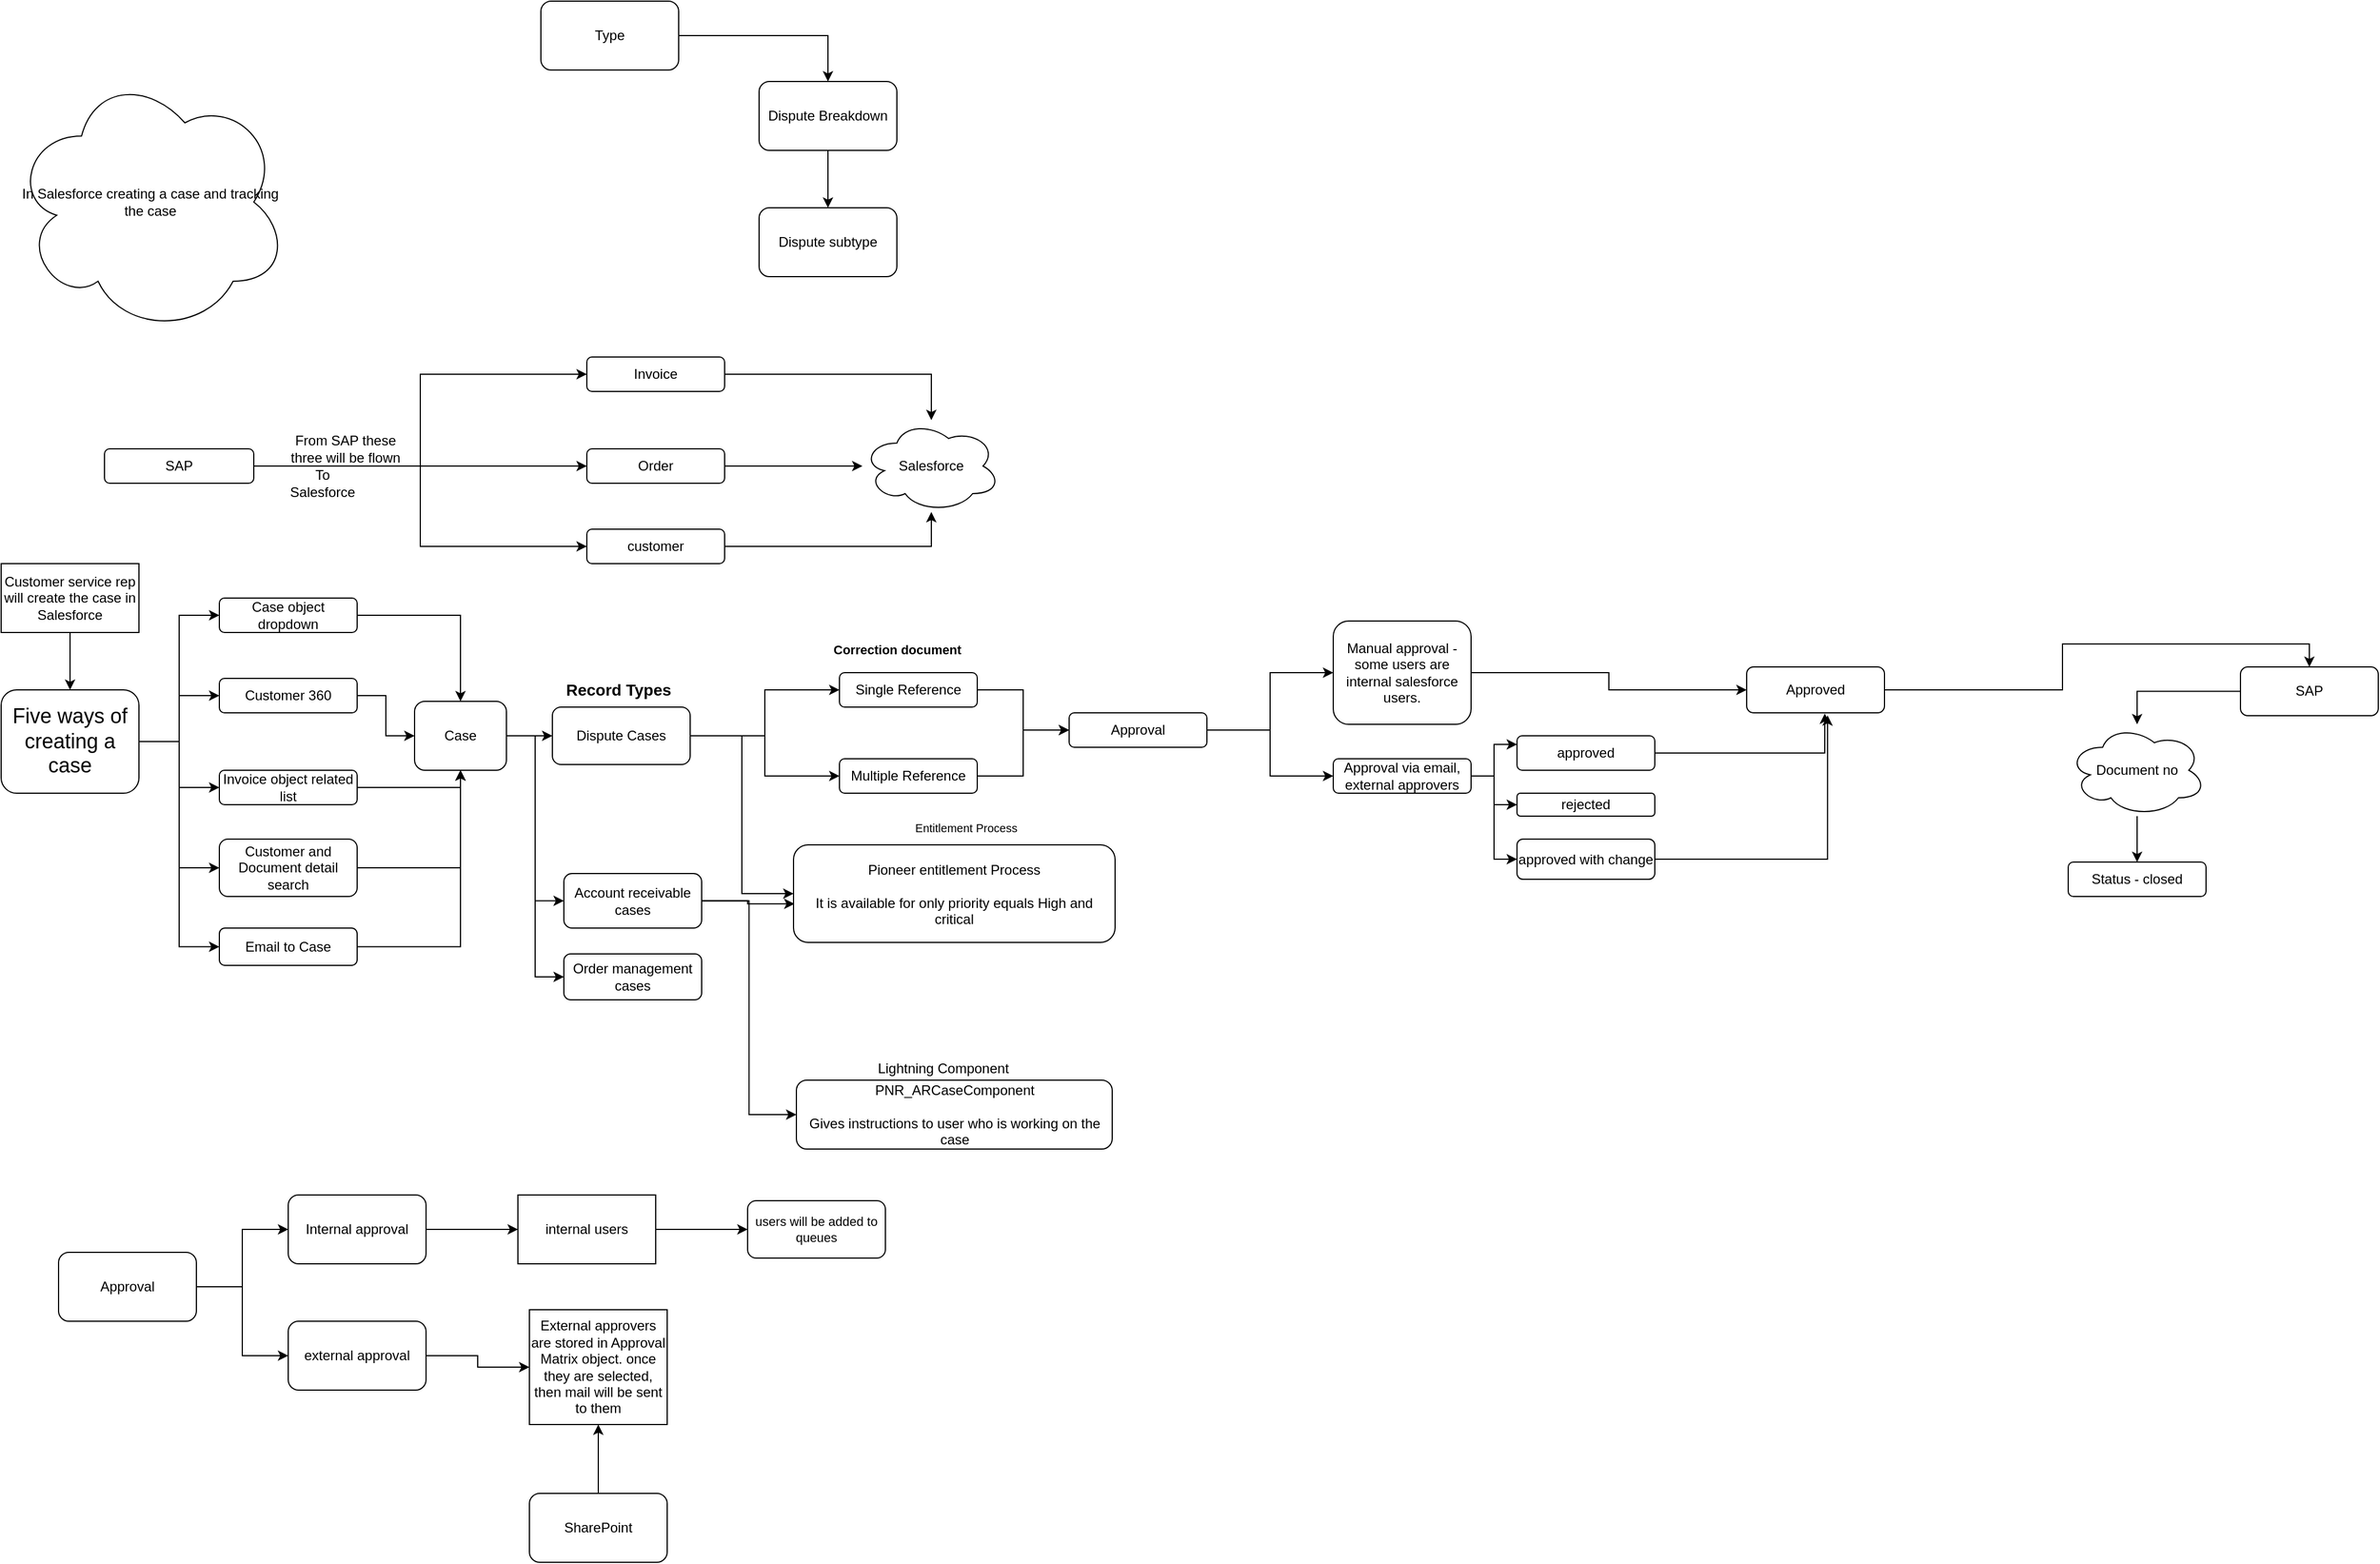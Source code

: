 <mxfile version="14.9.8" type="github">
  <diagram id="5LNyBfdkvAKp6E-nRTi8" name="Page-1">
    <mxGraphModel dx="865" dy="483" grid="1" gridSize="10" guides="1" tooltips="1" connect="1" arrows="1" fold="1" page="1" pageScale="1" pageWidth="850" pageHeight="1100" math="0" shadow="0">
      <root>
        <mxCell id="0" />
        <mxCell id="1" parent="0" />
        <mxCell id="VHlesIgi2WI2Tm7op6Ba-4" style="edgeStyle=orthogonalEdgeStyle;rounded=0;orthogonalLoop=1;jettySize=auto;html=1;entryX=0;entryY=0.5;entryDx=0;entryDy=0;" parent="1" source="VHlesIgi2WI2Tm7op6Ba-1" target="VHlesIgi2WI2Tm7op6Ba-3" edge="1">
          <mxGeometry relative="1" as="geometry" />
        </mxCell>
        <mxCell id="VHlesIgi2WI2Tm7op6Ba-5" style="edgeStyle=orthogonalEdgeStyle;rounded=0;orthogonalLoop=1;jettySize=auto;html=1;entryX=0;entryY=0.5;entryDx=0;entryDy=0;" parent="1" source="VHlesIgi2WI2Tm7op6Ba-1" target="VHlesIgi2WI2Tm7op6Ba-2" edge="1">
          <mxGeometry relative="1" as="geometry" />
        </mxCell>
        <mxCell id="sbFbfco-7BqRwjDobAlr-23" style="edgeStyle=orthogonalEdgeStyle;rounded=0;orthogonalLoop=1;jettySize=auto;html=1;entryX=0;entryY=0.5;entryDx=0;entryDy=0;fontSize=11;" edge="1" parent="1" source="VHlesIgi2WI2Tm7op6Ba-1" target="sbFbfco-7BqRwjDobAlr-18">
          <mxGeometry relative="1" as="geometry" />
        </mxCell>
        <mxCell id="VHlesIgi2WI2Tm7op6Ba-1" value="Case" style="rounded=1;whiteSpace=wrap;html=1;" parent="1" vertex="1">
          <mxGeometry x="370" y="670" width="80" height="60" as="geometry" />
        </mxCell>
        <mxCell id="rEZ0tzJYnLD1Po9i2CQ1-10" style="edgeStyle=orthogonalEdgeStyle;rounded=0;orthogonalLoop=1;jettySize=auto;html=1;entryX=0;entryY=0.5;entryDx=0;entryDy=0;fontSize=12;" parent="1" source="VHlesIgi2WI2Tm7op6Ba-2" target="rEZ0tzJYnLD1Po9i2CQ1-8" edge="1">
          <mxGeometry relative="1" as="geometry" />
        </mxCell>
        <mxCell id="rEZ0tzJYnLD1Po9i2CQ1-11" style="edgeStyle=orthogonalEdgeStyle;rounded=0;orthogonalLoop=1;jettySize=auto;html=1;entryX=0;entryY=0.5;entryDx=0;entryDy=0;fontSize=12;" parent="1" source="VHlesIgi2WI2Tm7op6Ba-2" target="rEZ0tzJYnLD1Po9i2CQ1-9" edge="1">
          <mxGeometry relative="1" as="geometry" />
        </mxCell>
        <mxCell id="Lb6dJ8j5PXhM6-a8x6zd-13" style="edgeStyle=orthogonalEdgeStyle;rounded=0;orthogonalLoop=1;jettySize=auto;html=1;entryX=0;entryY=0.5;entryDx=0;entryDy=0;" parent="1" source="VHlesIgi2WI2Tm7op6Ba-2" target="rEZ0tzJYnLD1Po9i2CQ1-1" edge="1">
          <mxGeometry relative="1" as="geometry" />
        </mxCell>
        <mxCell id="VHlesIgi2WI2Tm7op6Ba-2" value="Dispute Cases" style="rounded=1;whiteSpace=wrap;html=1;" parent="1" vertex="1">
          <mxGeometry x="490" y="675" width="120" height="50" as="geometry" />
        </mxCell>
        <mxCell id="rEZ0tzJYnLD1Po9i2CQ1-7" style="edgeStyle=orthogonalEdgeStyle;rounded=0;orthogonalLoop=1;jettySize=auto;html=1;entryX=0;entryY=0.5;entryDx=0;entryDy=0;fontSize=12;" parent="1" source="VHlesIgi2WI2Tm7op6Ba-3" target="rEZ0tzJYnLD1Po9i2CQ1-6" edge="1">
          <mxGeometry relative="1" as="geometry" />
        </mxCell>
        <mxCell id="Lb6dJ8j5PXhM6-a8x6zd-12" style="edgeStyle=orthogonalEdgeStyle;rounded=0;orthogonalLoop=1;jettySize=auto;html=1;entryX=0.003;entryY=0.605;entryDx=0;entryDy=0;entryPerimeter=0;" parent="1" source="VHlesIgi2WI2Tm7op6Ba-3" target="rEZ0tzJYnLD1Po9i2CQ1-1" edge="1">
          <mxGeometry relative="1" as="geometry" />
        </mxCell>
        <mxCell id="VHlesIgi2WI2Tm7op6Ba-3" value="Account receivable cases" style="rounded=1;whiteSpace=wrap;html=1;" parent="1" vertex="1">
          <mxGeometry x="500" y="820" width="120" height="47.5" as="geometry" />
        </mxCell>
        <mxCell id="rEZ0tzJYnLD1Po9i2CQ1-1" value="Pioneer entitlement Process&lt;br&gt;&lt;br&gt;It is available for only priority equals High and critical" style="rounded=1;whiteSpace=wrap;html=1;" parent="1" vertex="1">
          <mxGeometry x="700" y="795" width="280" height="85" as="geometry" />
        </mxCell>
        <mxCell id="rEZ0tzJYnLD1Po9i2CQ1-3" value="Entitlement Process" style="text;strokeColor=none;fillColor=none;html=1;fontSize=10;fontStyle=0;verticalAlign=middle;align=center;" parent="1" vertex="1">
          <mxGeometry x="800" y="760" width="100" height="40" as="geometry" />
        </mxCell>
        <mxCell id="rEZ0tzJYnLD1Po9i2CQ1-5" value="Lightning Component" style="text;strokeColor=none;fillColor=none;html=1;fontSize=12;fontStyle=0;verticalAlign=middle;align=center;" parent="1" vertex="1">
          <mxGeometry x="780" y="970" width="100" height="40" as="geometry" />
        </mxCell>
        <mxCell id="rEZ0tzJYnLD1Po9i2CQ1-6" value="PNR_ARCaseComponent&lt;br&gt;&lt;br&gt;Gives instructions to user who is working on the case" style="rounded=1;whiteSpace=wrap;html=1;fontSize=12;" parent="1" vertex="1">
          <mxGeometry x="702.5" y="1000" width="275" height="60" as="geometry" />
        </mxCell>
        <mxCell id="Lb6dJ8j5PXhM6-a8x6zd-44" style="edgeStyle=orthogonalEdgeStyle;rounded=0;orthogonalLoop=1;jettySize=auto;html=1;entryX=0;entryY=0.5;entryDx=0;entryDy=0;" parent="1" source="rEZ0tzJYnLD1Po9i2CQ1-8" target="Lb6dJ8j5PXhM6-a8x6zd-43" edge="1">
          <mxGeometry relative="1" as="geometry" />
        </mxCell>
        <mxCell id="rEZ0tzJYnLD1Po9i2CQ1-8" value="Single Reference" style="rounded=1;whiteSpace=wrap;html=1;fontSize=12;" parent="1" vertex="1">
          <mxGeometry x="740" y="645" width="120" height="30" as="geometry" />
        </mxCell>
        <mxCell id="Lb6dJ8j5PXhM6-a8x6zd-45" style="edgeStyle=orthogonalEdgeStyle;rounded=0;orthogonalLoop=1;jettySize=auto;html=1;entryX=0;entryY=0.5;entryDx=0;entryDy=0;" parent="1" source="rEZ0tzJYnLD1Po9i2CQ1-9" target="Lb6dJ8j5PXhM6-a8x6zd-43" edge="1">
          <mxGeometry relative="1" as="geometry" />
        </mxCell>
        <mxCell id="rEZ0tzJYnLD1Po9i2CQ1-9" value="Multiple Reference" style="rounded=1;whiteSpace=wrap;html=1;fontSize=12;" parent="1" vertex="1">
          <mxGeometry x="740" y="720" width="120" height="30" as="geometry" />
        </mxCell>
        <mxCell id="Lb6dJ8j5PXhM6-a8x6zd-7" style="edgeStyle=orthogonalEdgeStyle;rounded=0;orthogonalLoop=1;jettySize=auto;html=1;entryX=0;entryY=0.5;entryDx=0;entryDy=0;" parent="1" source="Lb6dJ8j5PXhM6-a8x6zd-1" target="Lb6dJ8j5PXhM6-a8x6zd-3" edge="1">
          <mxGeometry relative="1" as="geometry" />
        </mxCell>
        <mxCell id="Lb6dJ8j5PXhM6-a8x6zd-8" style="edgeStyle=orthogonalEdgeStyle;rounded=0;orthogonalLoop=1;jettySize=auto;html=1;" parent="1" source="Lb6dJ8j5PXhM6-a8x6zd-1" target="Lb6dJ8j5PXhM6-a8x6zd-4" edge="1">
          <mxGeometry relative="1" as="geometry" />
        </mxCell>
        <mxCell id="Lb6dJ8j5PXhM6-a8x6zd-9" style="edgeStyle=orthogonalEdgeStyle;rounded=0;orthogonalLoop=1;jettySize=auto;html=1;entryX=0;entryY=0.5;entryDx=0;entryDy=0;" parent="1" source="Lb6dJ8j5PXhM6-a8x6zd-1" target="Lb6dJ8j5PXhM6-a8x6zd-5" edge="1">
          <mxGeometry relative="1" as="geometry" />
        </mxCell>
        <mxCell id="Lb6dJ8j5PXhM6-a8x6zd-10" style="edgeStyle=orthogonalEdgeStyle;rounded=0;orthogonalLoop=1;jettySize=auto;html=1;entryX=0;entryY=0.5;entryDx=0;entryDy=0;" parent="1" source="Lb6dJ8j5PXhM6-a8x6zd-1" target="Lb6dJ8j5PXhM6-a8x6zd-6" edge="1">
          <mxGeometry relative="1" as="geometry" />
        </mxCell>
        <mxCell id="sbFbfco-7BqRwjDobAlr-14" style="edgeStyle=orthogonalEdgeStyle;rounded=0;orthogonalLoop=1;jettySize=auto;html=1;entryX=0;entryY=0.5;entryDx=0;entryDy=0;" edge="1" parent="1" source="Lb6dJ8j5PXhM6-a8x6zd-1" target="sbFbfco-7BqRwjDobAlr-13">
          <mxGeometry relative="1" as="geometry" />
        </mxCell>
        <mxCell id="Lb6dJ8j5PXhM6-a8x6zd-1" value="&lt;font style=&quot;font-size: 18px&quot;&gt;Five ways of creating a case&lt;/font&gt;" style="rounded=1;whiteSpace=wrap;html=1;" parent="1" vertex="1">
          <mxGeometry x="10" y="660" width="120" height="90" as="geometry" />
        </mxCell>
        <mxCell id="Lb6dJ8j5PXhM6-a8x6zd-14" style="edgeStyle=orthogonalEdgeStyle;rounded=0;orthogonalLoop=1;jettySize=auto;html=1;entryX=0.5;entryY=0;entryDx=0;entryDy=0;" parent="1" source="Lb6dJ8j5PXhM6-a8x6zd-3" target="VHlesIgi2WI2Tm7op6Ba-1" edge="1">
          <mxGeometry relative="1" as="geometry" />
        </mxCell>
        <mxCell id="Lb6dJ8j5PXhM6-a8x6zd-3" value="Case object dropdown" style="rounded=1;whiteSpace=wrap;html=1;" parent="1" vertex="1">
          <mxGeometry x="200" y="580" width="120" height="30" as="geometry" />
        </mxCell>
        <mxCell id="Lb6dJ8j5PXhM6-a8x6zd-15" style="edgeStyle=orthogonalEdgeStyle;rounded=0;orthogonalLoop=1;jettySize=auto;html=1;entryX=0;entryY=0.5;entryDx=0;entryDy=0;" parent="1" source="Lb6dJ8j5PXhM6-a8x6zd-4" target="VHlesIgi2WI2Tm7op6Ba-1" edge="1">
          <mxGeometry relative="1" as="geometry" />
        </mxCell>
        <mxCell id="Lb6dJ8j5PXhM6-a8x6zd-4" value="Customer 360" style="rounded=1;whiteSpace=wrap;html=1;" parent="1" vertex="1">
          <mxGeometry x="200" y="650" width="120" height="30" as="geometry" />
        </mxCell>
        <mxCell id="Lb6dJ8j5PXhM6-a8x6zd-16" style="edgeStyle=orthogonalEdgeStyle;rounded=0;orthogonalLoop=1;jettySize=auto;html=1;entryX=0.5;entryY=1;entryDx=0;entryDy=0;" parent="1" source="Lb6dJ8j5PXhM6-a8x6zd-5" target="VHlesIgi2WI2Tm7op6Ba-1" edge="1">
          <mxGeometry relative="1" as="geometry">
            <Array as="points">
              <mxPoint x="410" y="745" />
            </Array>
          </mxGeometry>
        </mxCell>
        <mxCell id="Lb6dJ8j5PXhM6-a8x6zd-5" value="Invoice object related list" style="rounded=1;whiteSpace=wrap;html=1;" parent="1" vertex="1">
          <mxGeometry x="200" y="730" width="120" height="30" as="geometry" />
        </mxCell>
        <mxCell id="Lb6dJ8j5PXhM6-a8x6zd-17" style="edgeStyle=orthogonalEdgeStyle;rounded=0;orthogonalLoop=1;jettySize=auto;html=1;entryX=0.5;entryY=1;entryDx=0;entryDy=0;" parent="1" source="Lb6dJ8j5PXhM6-a8x6zd-6" target="VHlesIgi2WI2Tm7op6Ba-1" edge="1">
          <mxGeometry relative="1" as="geometry" />
        </mxCell>
        <mxCell id="Lb6dJ8j5PXhM6-a8x6zd-6" value="Customer and Document detail search" style="rounded=1;whiteSpace=wrap;html=1;" parent="1" vertex="1">
          <mxGeometry x="200" y="790" width="120" height="50" as="geometry" />
        </mxCell>
        <mxCell id="Lb6dJ8j5PXhM6-a8x6zd-18" value="&lt;div&gt;&lt;b&gt;&lt;font style=&quot;font-size: 14px&quot;&gt;Record Types&lt;/font&gt;&lt;/b&gt;&lt;/div&gt;" style="text;strokeColor=none;fillColor=none;html=1;whiteSpace=wrap;verticalAlign=middle;overflow=hidden;" parent="1" vertex="1">
          <mxGeometry x="500" y="620" width="100" height="80" as="geometry" />
        </mxCell>
        <mxCell id="Lb6dJ8j5PXhM6-a8x6zd-27" style="edgeStyle=orthogonalEdgeStyle;rounded=0;orthogonalLoop=1;jettySize=auto;html=1;entryX=0;entryY=0.5;entryDx=0;entryDy=0;" parent="1" source="Lb6dJ8j5PXhM6-a8x6zd-19" target="Lb6dJ8j5PXhM6-a8x6zd-20" edge="1">
          <mxGeometry relative="1" as="geometry" />
        </mxCell>
        <mxCell id="Lb6dJ8j5PXhM6-a8x6zd-28" style="edgeStyle=orthogonalEdgeStyle;rounded=0;orthogonalLoop=1;jettySize=auto;html=1;entryX=0;entryY=0.5;entryDx=0;entryDy=0;" parent="1" source="Lb6dJ8j5PXhM6-a8x6zd-19" target="Lb6dJ8j5PXhM6-a8x6zd-21" edge="1">
          <mxGeometry relative="1" as="geometry" />
        </mxCell>
        <mxCell id="Lb6dJ8j5PXhM6-a8x6zd-29" style="edgeStyle=orthogonalEdgeStyle;rounded=0;orthogonalLoop=1;jettySize=auto;html=1;entryX=0;entryY=0.5;entryDx=0;entryDy=0;" parent="1" source="Lb6dJ8j5PXhM6-a8x6zd-19" target="Lb6dJ8j5PXhM6-a8x6zd-24" edge="1">
          <mxGeometry relative="1" as="geometry" />
        </mxCell>
        <mxCell id="Lb6dJ8j5PXhM6-a8x6zd-19" value="SAP" style="rounded=1;whiteSpace=wrap;html=1;" parent="1" vertex="1">
          <mxGeometry x="100" y="450" width="130" height="30" as="geometry" />
        </mxCell>
        <mxCell id="Lb6dJ8j5PXhM6-a8x6zd-34" style="edgeStyle=orthogonalEdgeStyle;rounded=0;orthogonalLoop=1;jettySize=auto;html=1;" parent="1" source="Lb6dJ8j5PXhM6-a8x6zd-20" target="Lb6dJ8j5PXhM6-a8x6zd-32" edge="1">
          <mxGeometry relative="1" as="geometry" />
        </mxCell>
        <mxCell id="Lb6dJ8j5PXhM6-a8x6zd-20" value="Order" style="rounded=1;whiteSpace=wrap;html=1;" parent="1" vertex="1">
          <mxGeometry x="520" y="450" width="120" height="30" as="geometry" />
        </mxCell>
        <mxCell id="Lb6dJ8j5PXhM6-a8x6zd-33" style="edgeStyle=orthogonalEdgeStyle;rounded=0;orthogonalLoop=1;jettySize=auto;html=1;" parent="1" source="Lb6dJ8j5PXhM6-a8x6zd-21" target="Lb6dJ8j5PXhM6-a8x6zd-32" edge="1">
          <mxGeometry relative="1" as="geometry" />
        </mxCell>
        <mxCell id="Lb6dJ8j5PXhM6-a8x6zd-21" value="Invoice" style="rounded=1;whiteSpace=wrap;html=1;" parent="1" vertex="1">
          <mxGeometry x="520" y="370" width="120" height="30" as="geometry" />
        </mxCell>
        <mxCell id="Lb6dJ8j5PXhM6-a8x6zd-35" style="edgeStyle=orthogonalEdgeStyle;rounded=0;orthogonalLoop=1;jettySize=auto;html=1;" parent="1" source="Lb6dJ8j5PXhM6-a8x6zd-24" target="Lb6dJ8j5PXhM6-a8x6zd-32" edge="1">
          <mxGeometry relative="1" as="geometry" />
        </mxCell>
        <mxCell id="Lb6dJ8j5PXhM6-a8x6zd-24" value="customer" style="rounded=1;whiteSpace=wrap;html=1;" parent="1" vertex="1">
          <mxGeometry x="520" y="520" width="120" height="30" as="geometry" />
        </mxCell>
        <mxCell id="Lb6dJ8j5PXhM6-a8x6zd-26" value="In Salesforce creating a case and tracking the case" style="ellipse;shape=cloud;whiteSpace=wrap;html=1;" parent="1" vertex="1">
          <mxGeometry x="20" y="120" width="240" height="230" as="geometry" />
        </mxCell>
        <mxCell id="Lb6dJ8j5PXhM6-a8x6zd-30" value="From SAP these three will be flown" style="text;html=1;strokeColor=none;fillColor=none;align=center;verticalAlign=middle;whiteSpace=wrap;rounded=0;" parent="1" vertex="1">
          <mxGeometry x="250" y="440" width="120" height="20" as="geometry" />
        </mxCell>
        <mxCell id="Lb6dJ8j5PXhM6-a8x6zd-31" value="To Salesforce" style="text;html=1;strokeColor=none;fillColor=none;align=center;verticalAlign=middle;whiteSpace=wrap;rounded=0;" parent="1" vertex="1">
          <mxGeometry x="270" y="470" width="40" height="20" as="geometry" />
        </mxCell>
        <mxCell id="Lb6dJ8j5PXhM6-a8x6zd-32" value="Salesforce" style="ellipse;shape=cloud;whiteSpace=wrap;html=1;" parent="1" vertex="1">
          <mxGeometry x="760" y="425" width="120" height="80" as="geometry" />
        </mxCell>
        <mxCell id="Lb6dJ8j5PXhM6-a8x6zd-37" style="edgeStyle=orthogonalEdgeStyle;rounded=0;orthogonalLoop=1;jettySize=auto;html=1;entryX=0.5;entryY=0;entryDx=0;entryDy=0;" parent="1" source="Lb6dJ8j5PXhM6-a8x6zd-36" target="Lb6dJ8j5PXhM6-a8x6zd-1" edge="1">
          <mxGeometry relative="1" as="geometry" />
        </mxCell>
        <mxCell id="Lb6dJ8j5PXhM6-a8x6zd-36" value="Customer service rep will create the case in Salesforce" style="rounded=0;whiteSpace=wrap;html=1;" parent="1" vertex="1">
          <mxGeometry x="10" y="550" width="120" height="60" as="geometry" />
        </mxCell>
        <mxCell id="Lb6dJ8j5PXhM6-a8x6zd-41" style="edgeStyle=orthogonalEdgeStyle;rounded=0;orthogonalLoop=1;jettySize=auto;html=1;entryX=0.5;entryY=0;entryDx=0;entryDy=0;" parent="1" source="Lb6dJ8j5PXhM6-a8x6zd-38" target="Lb6dJ8j5PXhM6-a8x6zd-39" edge="1">
          <mxGeometry relative="1" as="geometry" />
        </mxCell>
        <mxCell id="Lb6dJ8j5PXhM6-a8x6zd-38" value="Type" style="rounded=1;whiteSpace=wrap;html=1;" parent="1" vertex="1">
          <mxGeometry x="480" y="60" width="120" height="60" as="geometry" />
        </mxCell>
        <mxCell id="Lb6dJ8j5PXhM6-a8x6zd-42" style="edgeStyle=orthogonalEdgeStyle;rounded=0;orthogonalLoop=1;jettySize=auto;html=1;entryX=0.5;entryY=0;entryDx=0;entryDy=0;" parent="1" source="Lb6dJ8j5PXhM6-a8x6zd-39" target="Lb6dJ8j5PXhM6-a8x6zd-40" edge="1">
          <mxGeometry relative="1" as="geometry" />
        </mxCell>
        <mxCell id="Lb6dJ8j5PXhM6-a8x6zd-39" value="Dispute Breakdown" style="rounded=1;whiteSpace=wrap;html=1;" parent="1" vertex="1">
          <mxGeometry x="670" y="130" width="120" height="60" as="geometry" />
        </mxCell>
        <mxCell id="Lb6dJ8j5PXhM6-a8x6zd-40" value="Dispute subtype" style="rounded=1;whiteSpace=wrap;html=1;" parent="1" vertex="1">
          <mxGeometry x="670" y="240" width="120" height="60" as="geometry" />
        </mxCell>
        <mxCell id="Lb6dJ8j5PXhM6-a8x6zd-48" style="edgeStyle=orthogonalEdgeStyle;rounded=0;orthogonalLoop=1;jettySize=auto;html=1;entryX=0;entryY=0.5;entryDx=0;entryDy=0;" parent="1" source="Lb6dJ8j5PXhM6-a8x6zd-43" target="Lb6dJ8j5PXhM6-a8x6zd-46" edge="1">
          <mxGeometry relative="1" as="geometry" />
        </mxCell>
        <mxCell id="Lb6dJ8j5PXhM6-a8x6zd-49" style="edgeStyle=orthogonalEdgeStyle;rounded=0;orthogonalLoop=1;jettySize=auto;html=1;entryX=0;entryY=0.5;entryDx=0;entryDy=0;" parent="1" source="Lb6dJ8j5PXhM6-a8x6zd-43" target="Lb6dJ8j5PXhM6-a8x6zd-47" edge="1">
          <mxGeometry relative="1" as="geometry" />
        </mxCell>
        <mxCell id="Lb6dJ8j5PXhM6-a8x6zd-43" value="Approval" style="rounded=1;whiteSpace=wrap;html=1;" parent="1" vertex="1">
          <mxGeometry x="940" y="680" width="120" height="30" as="geometry" />
        </mxCell>
        <mxCell id="Lb6dJ8j5PXhM6-a8x6zd-67" style="edgeStyle=orthogonalEdgeStyle;rounded=0;orthogonalLoop=1;jettySize=auto;html=1;entryX=0;entryY=0.5;entryDx=0;entryDy=0;" parent="1" source="Lb6dJ8j5PXhM6-a8x6zd-46" target="Lb6dJ8j5PXhM6-a8x6zd-58" edge="1">
          <mxGeometry relative="1" as="geometry" />
        </mxCell>
        <mxCell id="Lb6dJ8j5PXhM6-a8x6zd-46" value="Manual approval - some users are internal salesforce users." style="rounded=1;whiteSpace=wrap;html=1;" parent="1" vertex="1">
          <mxGeometry x="1170" y="600" width="120" height="90" as="geometry" />
        </mxCell>
        <mxCell id="Lb6dJ8j5PXhM6-a8x6zd-55" style="edgeStyle=orthogonalEdgeStyle;rounded=0;orthogonalLoop=1;jettySize=auto;html=1;entryX=0;entryY=0.25;entryDx=0;entryDy=0;" parent="1" source="Lb6dJ8j5PXhM6-a8x6zd-47" target="Lb6dJ8j5PXhM6-a8x6zd-50" edge="1">
          <mxGeometry relative="1" as="geometry" />
        </mxCell>
        <mxCell id="Lb6dJ8j5PXhM6-a8x6zd-56" style="edgeStyle=orthogonalEdgeStyle;rounded=0;orthogonalLoop=1;jettySize=auto;html=1;entryX=0;entryY=0.5;entryDx=0;entryDy=0;" parent="1" source="Lb6dJ8j5PXhM6-a8x6zd-47" target="Lb6dJ8j5PXhM6-a8x6zd-52" edge="1">
          <mxGeometry relative="1" as="geometry" />
        </mxCell>
        <mxCell id="Lb6dJ8j5PXhM6-a8x6zd-57" style="edgeStyle=orthogonalEdgeStyle;rounded=0;orthogonalLoop=1;jettySize=auto;html=1;entryX=0;entryY=0.5;entryDx=0;entryDy=0;" parent="1" source="Lb6dJ8j5PXhM6-a8x6zd-47" target="Lb6dJ8j5PXhM6-a8x6zd-54" edge="1">
          <mxGeometry relative="1" as="geometry" />
        </mxCell>
        <mxCell id="Lb6dJ8j5PXhM6-a8x6zd-47" value="Approval via email,&lt;br&gt;external approvers" style="rounded=1;whiteSpace=wrap;html=1;" parent="1" vertex="1">
          <mxGeometry x="1170" y="720" width="120" height="30" as="geometry" />
        </mxCell>
        <mxCell id="sbFbfco-7BqRwjDobAlr-2" style="edgeStyle=orthogonalEdgeStyle;rounded=0;orthogonalLoop=1;jettySize=auto;html=1;entryX=0.567;entryY=1.015;entryDx=0;entryDy=0;entryPerimeter=0;" edge="1" parent="1" source="Lb6dJ8j5PXhM6-a8x6zd-50" target="Lb6dJ8j5PXhM6-a8x6zd-58">
          <mxGeometry relative="1" as="geometry" />
        </mxCell>
        <mxCell id="Lb6dJ8j5PXhM6-a8x6zd-50" value="approved" style="rounded=1;whiteSpace=wrap;html=1;" parent="1" vertex="1">
          <mxGeometry x="1330" y="700" width="120" height="30" as="geometry" />
        </mxCell>
        <mxCell id="Lb6dJ8j5PXhM6-a8x6zd-52" value="rejected" style="rounded=1;whiteSpace=wrap;html=1;" parent="1" vertex="1">
          <mxGeometry x="1330" y="750" width="120" height="20" as="geometry" />
        </mxCell>
        <mxCell id="Lb6dJ8j5PXhM6-a8x6zd-53" style="edgeStyle=orthogonalEdgeStyle;rounded=0;orthogonalLoop=1;jettySize=auto;html=1;exitX=0.5;exitY=1;exitDx=0;exitDy=0;" parent="1" source="Lb6dJ8j5PXhM6-a8x6zd-52" target="Lb6dJ8j5PXhM6-a8x6zd-52" edge="1">
          <mxGeometry relative="1" as="geometry" />
        </mxCell>
        <mxCell id="sbFbfco-7BqRwjDobAlr-3" style="edgeStyle=orthogonalEdgeStyle;rounded=0;orthogonalLoop=1;jettySize=auto;html=1;entryX=0.587;entryY=1.055;entryDx=0;entryDy=0;entryPerimeter=0;" edge="1" parent="1" source="Lb6dJ8j5PXhM6-a8x6zd-54" target="Lb6dJ8j5PXhM6-a8x6zd-58">
          <mxGeometry relative="1" as="geometry" />
        </mxCell>
        <mxCell id="Lb6dJ8j5PXhM6-a8x6zd-54" value="approved with change" style="rounded=1;whiteSpace=wrap;html=1;" parent="1" vertex="1">
          <mxGeometry x="1330" y="790" width="120" height="35" as="geometry" />
        </mxCell>
        <mxCell id="Lb6dJ8j5PXhM6-a8x6zd-62" style="edgeStyle=orthogonalEdgeStyle;rounded=0;orthogonalLoop=1;jettySize=auto;html=1;entryX=0.5;entryY=0;entryDx=0;entryDy=0;" parent="1" source="Lb6dJ8j5PXhM6-a8x6zd-58" target="Lb6dJ8j5PXhM6-a8x6zd-59" edge="1">
          <mxGeometry relative="1" as="geometry" />
        </mxCell>
        <mxCell id="Lb6dJ8j5PXhM6-a8x6zd-58" value="Approved" style="rounded=1;whiteSpace=wrap;html=1;" parent="1" vertex="1">
          <mxGeometry x="1530" y="640" width="120" height="40" as="geometry" />
        </mxCell>
        <mxCell id="Lb6dJ8j5PXhM6-a8x6zd-61" value="" style="edgeStyle=orthogonalEdgeStyle;rounded=0;orthogonalLoop=1;jettySize=auto;html=1;" parent="1" source="Lb6dJ8j5PXhM6-a8x6zd-59" target="Lb6dJ8j5PXhM6-a8x6zd-60" edge="1">
          <mxGeometry relative="1" as="geometry" />
        </mxCell>
        <mxCell id="Lb6dJ8j5PXhM6-a8x6zd-59" value="SAP" style="rounded=1;whiteSpace=wrap;html=1;" parent="1" vertex="1">
          <mxGeometry x="1960" y="640" width="120" height="42.5" as="geometry" />
        </mxCell>
        <mxCell id="Lb6dJ8j5PXhM6-a8x6zd-66" style="edgeStyle=orthogonalEdgeStyle;rounded=0;orthogonalLoop=1;jettySize=auto;html=1;entryX=0.5;entryY=0;entryDx=0;entryDy=0;" parent="1" source="Lb6dJ8j5PXhM6-a8x6zd-60" target="Lb6dJ8j5PXhM6-a8x6zd-64" edge="1">
          <mxGeometry relative="1" as="geometry" />
        </mxCell>
        <mxCell id="Lb6dJ8j5PXhM6-a8x6zd-60" value="Document no" style="ellipse;shape=cloud;whiteSpace=wrap;html=1;" parent="1" vertex="1">
          <mxGeometry x="1810" y="690" width="120" height="80" as="geometry" />
        </mxCell>
        <mxCell id="Lb6dJ8j5PXhM6-a8x6zd-64" value="Status - closed" style="rounded=1;whiteSpace=wrap;html=1;" parent="1" vertex="1">
          <mxGeometry x="1810" y="810" width="120" height="30" as="geometry" />
        </mxCell>
        <mxCell id="sbFbfco-7BqRwjDobAlr-8" style="edgeStyle=orthogonalEdgeStyle;rounded=0;orthogonalLoop=1;jettySize=auto;html=1;entryX=0;entryY=0.5;entryDx=0;entryDy=0;" edge="1" parent="1" source="sbFbfco-7BqRwjDobAlr-4" target="sbFbfco-7BqRwjDobAlr-6">
          <mxGeometry relative="1" as="geometry" />
        </mxCell>
        <mxCell id="sbFbfco-7BqRwjDobAlr-9" style="edgeStyle=orthogonalEdgeStyle;rounded=0;orthogonalLoop=1;jettySize=auto;html=1;entryX=0;entryY=0.5;entryDx=0;entryDy=0;" edge="1" parent="1" source="sbFbfco-7BqRwjDobAlr-4" target="sbFbfco-7BqRwjDobAlr-5">
          <mxGeometry relative="1" as="geometry" />
        </mxCell>
        <mxCell id="sbFbfco-7BqRwjDobAlr-4" value="Approval" style="rounded=1;whiteSpace=wrap;html=1;" vertex="1" parent="1">
          <mxGeometry x="60" y="1150" width="120" height="60" as="geometry" />
        </mxCell>
        <mxCell id="sbFbfco-7BqRwjDobAlr-10" style="edgeStyle=orthogonalEdgeStyle;rounded=0;orthogonalLoop=1;jettySize=auto;html=1;" edge="1" parent="1" source="sbFbfco-7BqRwjDobAlr-5" target="sbFbfco-7BqRwjDobAlr-7">
          <mxGeometry relative="1" as="geometry" />
        </mxCell>
        <mxCell id="sbFbfco-7BqRwjDobAlr-5" value="external approval" style="rounded=1;whiteSpace=wrap;html=1;" vertex="1" parent="1">
          <mxGeometry x="260" y="1210" width="120" height="60" as="geometry" />
        </mxCell>
        <mxCell id="sbFbfco-7BqRwjDobAlr-12" style="edgeStyle=orthogonalEdgeStyle;rounded=0;orthogonalLoop=1;jettySize=auto;html=1;entryX=0;entryY=0.5;entryDx=0;entryDy=0;" edge="1" parent="1" source="sbFbfco-7BqRwjDobAlr-6" target="sbFbfco-7BqRwjDobAlr-11">
          <mxGeometry relative="1" as="geometry" />
        </mxCell>
        <mxCell id="sbFbfco-7BqRwjDobAlr-6" value="Internal approval" style="rounded=1;whiteSpace=wrap;html=1;" vertex="1" parent="1">
          <mxGeometry x="260" y="1100" width="120" height="60" as="geometry" />
        </mxCell>
        <mxCell id="sbFbfco-7BqRwjDobAlr-7" value="External approvers are stored in Approval Matrix object. once they are selected, then mail will be sent to them&lt;br&gt;" style="rounded=0;whiteSpace=wrap;html=1;" vertex="1" parent="1">
          <mxGeometry x="470" y="1200" width="120" height="100" as="geometry" />
        </mxCell>
        <mxCell id="sbFbfco-7BqRwjDobAlr-21" style="edgeStyle=orthogonalEdgeStyle;rounded=0;orthogonalLoop=1;jettySize=auto;html=1;entryX=0;entryY=0.5;entryDx=0;entryDy=0;fontSize=11;" edge="1" parent="1" source="sbFbfco-7BqRwjDobAlr-11" target="sbFbfco-7BqRwjDobAlr-20">
          <mxGeometry relative="1" as="geometry" />
        </mxCell>
        <mxCell id="sbFbfco-7BqRwjDobAlr-11" value="internal users" style="rounded=0;whiteSpace=wrap;html=1;" vertex="1" parent="1">
          <mxGeometry x="460" y="1100" width="120" height="60" as="geometry" />
        </mxCell>
        <mxCell id="sbFbfco-7BqRwjDobAlr-15" style="edgeStyle=orthogonalEdgeStyle;rounded=0;orthogonalLoop=1;jettySize=auto;html=1;entryX=0.5;entryY=1;entryDx=0;entryDy=0;" edge="1" parent="1" source="sbFbfco-7BqRwjDobAlr-13" target="VHlesIgi2WI2Tm7op6Ba-1">
          <mxGeometry relative="1" as="geometry" />
        </mxCell>
        <mxCell id="sbFbfco-7BqRwjDobAlr-13" value="Email to Case" style="rounded=1;whiteSpace=wrap;html=1;" vertex="1" parent="1">
          <mxGeometry x="200" y="867.5" width="120" height="32.5" as="geometry" />
        </mxCell>
        <mxCell id="sbFbfco-7BqRwjDobAlr-17" style="edgeStyle=orthogonalEdgeStyle;rounded=0;orthogonalLoop=1;jettySize=auto;html=1;" edge="1" parent="1" source="sbFbfco-7BqRwjDobAlr-16" target="sbFbfco-7BqRwjDobAlr-7">
          <mxGeometry relative="1" as="geometry" />
        </mxCell>
        <mxCell id="sbFbfco-7BqRwjDobAlr-16" value="SharePoint" style="rounded=1;whiteSpace=wrap;html=1;" vertex="1" parent="1">
          <mxGeometry x="470" y="1360" width="120" height="60" as="geometry" />
        </mxCell>
        <mxCell id="sbFbfco-7BqRwjDobAlr-18" value="Order management cases" style="rounded=1;whiteSpace=wrap;html=1;" vertex="1" parent="1">
          <mxGeometry x="500" y="890" width="120" height="40" as="geometry" />
        </mxCell>
        <mxCell id="sbFbfco-7BqRwjDobAlr-19" value="Correction document" style="text;strokeColor=none;fillColor=none;html=1;fontSize=11;fontStyle=1;verticalAlign=middle;align=center;" vertex="1" parent="1">
          <mxGeometry x="740" y="605" width="100" height="40" as="geometry" />
        </mxCell>
        <mxCell id="sbFbfco-7BqRwjDobAlr-20" value="users will be added to queues" style="rounded=1;whiteSpace=wrap;html=1;fontSize=11;" vertex="1" parent="1">
          <mxGeometry x="660" y="1105" width="120" height="50" as="geometry" />
        </mxCell>
      </root>
    </mxGraphModel>
  </diagram>
</mxfile>
